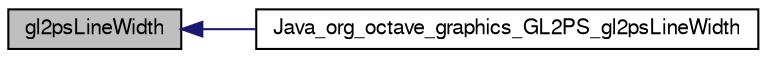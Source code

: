 digraph G
{
  edge [fontname="FreeSans",fontsize="10",labelfontname="FreeSans",labelfontsize="10"];
  node [fontname="FreeSans",fontsize="10",shape=record];
  rankdir="LR";
  Node1 [label="gl2psLineWidth",height=0.2,width=0.4,color="black", fillcolor="grey75", style="filled" fontcolor="black"];
  Node1 -> Node2 [dir="back",color="midnightblue",fontsize="10",style="solid",fontname="FreeSans"];
  Node2 [label="Java_org_octave_graphics_GL2PS_gl2psLineWidth",height=0.2,width=0.4,color="black", fillcolor="white", style="filled",URL="$gl2ps__java_8c.html#a1c679144d3513b43aea731943e227af9"];
}

